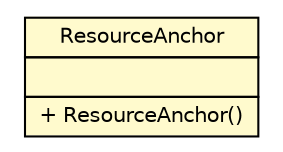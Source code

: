 #!/usr/local/bin/dot
#
# Class diagram 
# Generated by UMLGraph version 5.1 (http://www.umlgraph.org/)
#

digraph G {
	edge [fontname="Helvetica",fontsize=10,labelfontname="Helvetica",labelfontsize=10];
	node [fontname="Helvetica",fontsize=10,shape=plaintext];
	nodesep=0.25;
	ranksep=0.5;
	// net.sereneproject.collector.web.utils.ResourceAnchor
	c629 [label=<<table title="net.sereneproject.collector.web.utils.ResourceAnchor" border="0" cellborder="1" cellspacing="0" cellpadding="2" port="p" bgcolor="lemonChiffon" href="./ResourceAnchor.html">
		<tr><td><table border="0" cellspacing="0" cellpadding="1">
<tr><td align="center" balign="center"> ResourceAnchor </td></tr>
		</table></td></tr>
		<tr><td><table border="0" cellspacing="0" cellpadding="1">
<tr><td align="left" balign="left">  </td></tr>
		</table></td></tr>
		<tr><td><table border="0" cellspacing="0" cellpadding="1">
<tr><td align="left" balign="left"> + ResourceAnchor() </td></tr>
		</table></td></tr>
		</table>>, fontname="Helvetica", fontcolor="black", fontsize=10.0];
}

